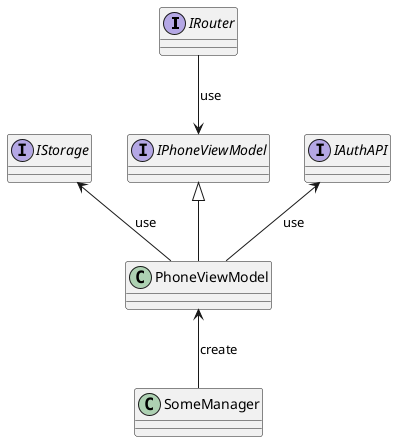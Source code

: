 @startuml phone_vm
interface IRouter
interface IStorage
interface IPhoneViewModel
interface IAuthAPI
class PhoneViewModel
class SomeManager

PhoneViewModel -up-> IAuthAPI : use
PhoneViewModel -up-|> IPhoneViewModel
PhoneViewModel -up-> IStorage : use
SomeManager -up-> PhoneViewModel : create
IRouter -down-> IPhoneViewModel : use
@enduml